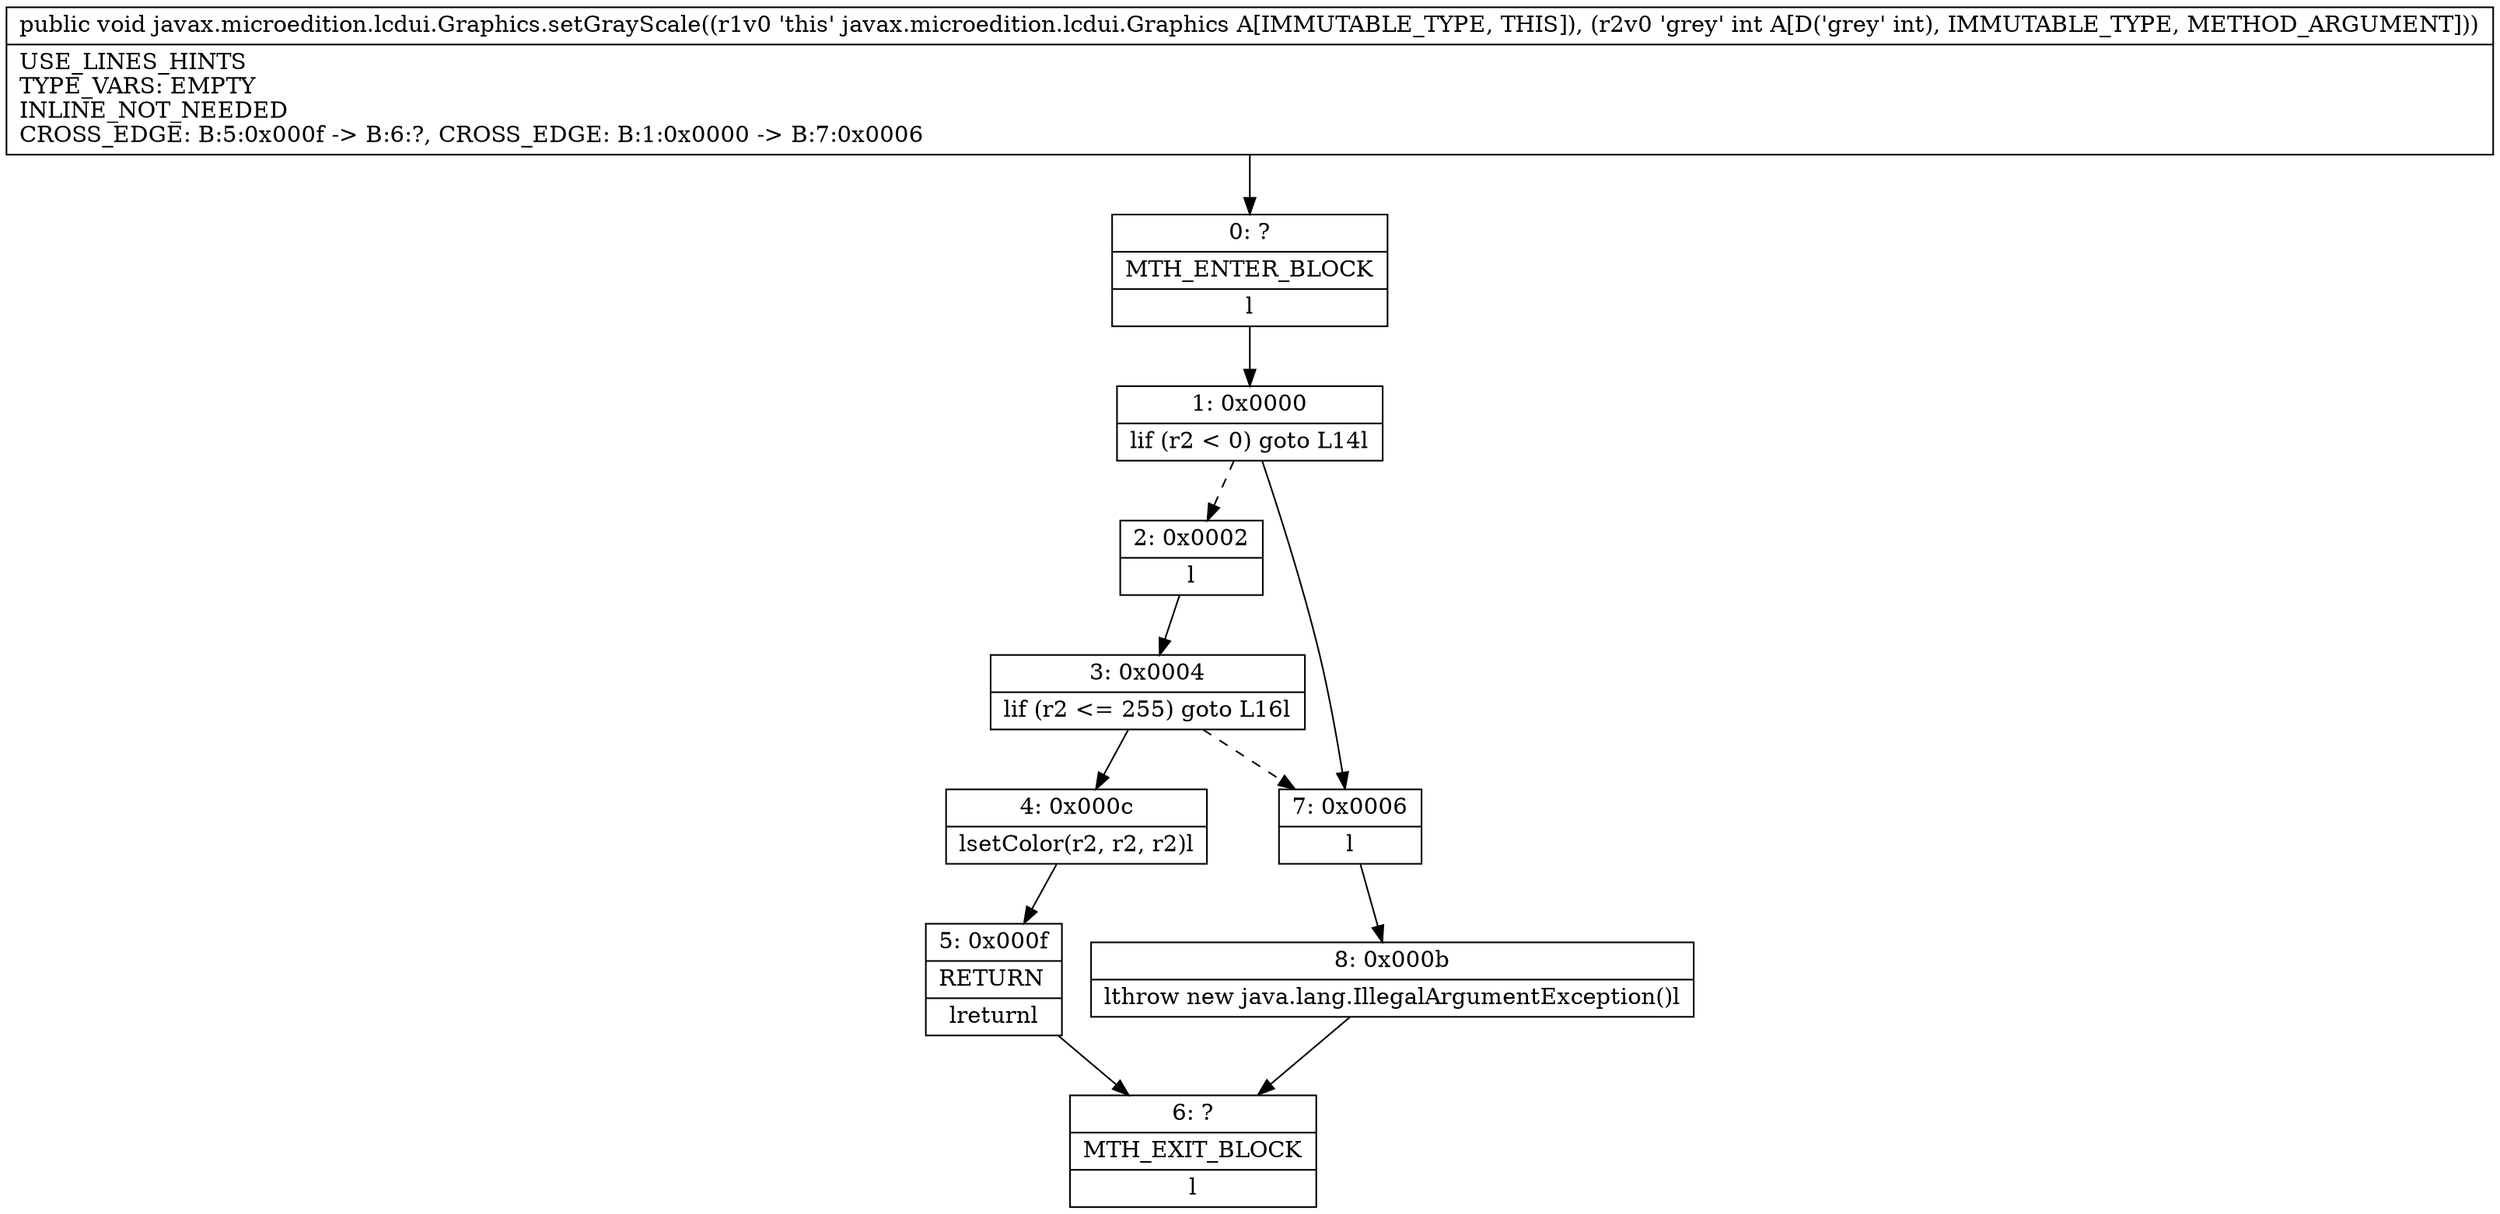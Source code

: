 digraph "CFG forjavax.microedition.lcdui.Graphics.setGrayScale(I)V" {
Node_0 [shape=record,label="{0\:\ ?|MTH_ENTER_BLOCK\l|l}"];
Node_1 [shape=record,label="{1\:\ 0x0000|lif (r2 \< 0) goto L14l}"];
Node_2 [shape=record,label="{2\:\ 0x0002|l}"];
Node_3 [shape=record,label="{3\:\ 0x0004|lif (r2 \<= 255) goto L16l}"];
Node_4 [shape=record,label="{4\:\ 0x000c|lsetColor(r2, r2, r2)l}"];
Node_5 [shape=record,label="{5\:\ 0x000f|RETURN\l|lreturnl}"];
Node_6 [shape=record,label="{6\:\ ?|MTH_EXIT_BLOCK\l|l}"];
Node_7 [shape=record,label="{7\:\ 0x0006|l}"];
Node_8 [shape=record,label="{8\:\ 0x000b|lthrow new java.lang.IllegalArgumentException()l}"];
MethodNode[shape=record,label="{public void javax.microedition.lcdui.Graphics.setGrayScale((r1v0 'this' javax.microedition.lcdui.Graphics A[IMMUTABLE_TYPE, THIS]), (r2v0 'grey' int A[D('grey' int), IMMUTABLE_TYPE, METHOD_ARGUMENT]))  | USE_LINES_HINTS\lTYPE_VARS: EMPTY\lINLINE_NOT_NEEDED\lCROSS_EDGE: B:5:0x000f \-\> B:6:?, CROSS_EDGE: B:1:0x0000 \-\> B:7:0x0006\l}"];
MethodNode -> Node_0;
Node_0 -> Node_1;
Node_1 -> Node_2[style=dashed];
Node_1 -> Node_7;
Node_2 -> Node_3;
Node_3 -> Node_7[style=dashed];
Node_3 -> Node_4;
Node_4 -> Node_5;
Node_5 -> Node_6;
Node_7 -> Node_8;
Node_8 -> Node_6;
}

